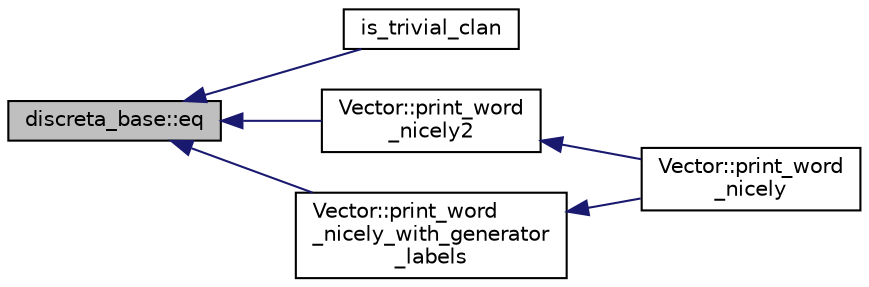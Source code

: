 digraph "discreta_base::eq"
{
  edge [fontname="Helvetica",fontsize="10",labelfontname="Helvetica",labelfontsize="10"];
  node [fontname="Helvetica",fontsize="10",shape=record];
  rankdir="LR";
  Node11942 [label="discreta_base::eq",height=0.2,width=0.4,color="black", fillcolor="grey75", style="filled", fontcolor="black"];
  Node11942 -> Node11943 [dir="back",color="midnightblue",fontsize="10",style="solid",fontname="Helvetica"];
  Node11943 [label="is_trivial_clan",height=0.2,width=0.4,color="black", fillcolor="white", style="filled",URL="$d9/d60/discreta_8h.html#a8884d267607e80d9798a5614f211a8c5"];
  Node11942 -> Node11944 [dir="back",color="midnightblue",fontsize="10",style="solid",fontname="Helvetica"];
  Node11944 [label="Vector::print_word\l_nicely2",height=0.2,width=0.4,color="black", fillcolor="white", style="filled",URL="$d5/db2/class_vector.html#ad8b224e83836e7b1fad7785853a4df79"];
  Node11944 -> Node11945 [dir="back",color="midnightblue",fontsize="10",style="solid",fontname="Helvetica"];
  Node11945 [label="Vector::print_word\l_nicely",height=0.2,width=0.4,color="black", fillcolor="white", style="filled",URL="$d5/db2/class_vector.html#acf1a607f7a282a128ada9128465ce38f"];
  Node11942 -> Node11946 [dir="back",color="midnightblue",fontsize="10",style="solid",fontname="Helvetica"];
  Node11946 [label="Vector::print_word\l_nicely_with_generator\l_labels",height=0.2,width=0.4,color="black", fillcolor="white", style="filled",URL="$d5/db2/class_vector.html#af999a68ef44d55c7c0e7a1eb7889fbba"];
  Node11946 -> Node11945 [dir="back",color="midnightblue",fontsize="10",style="solid",fontname="Helvetica"];
}
